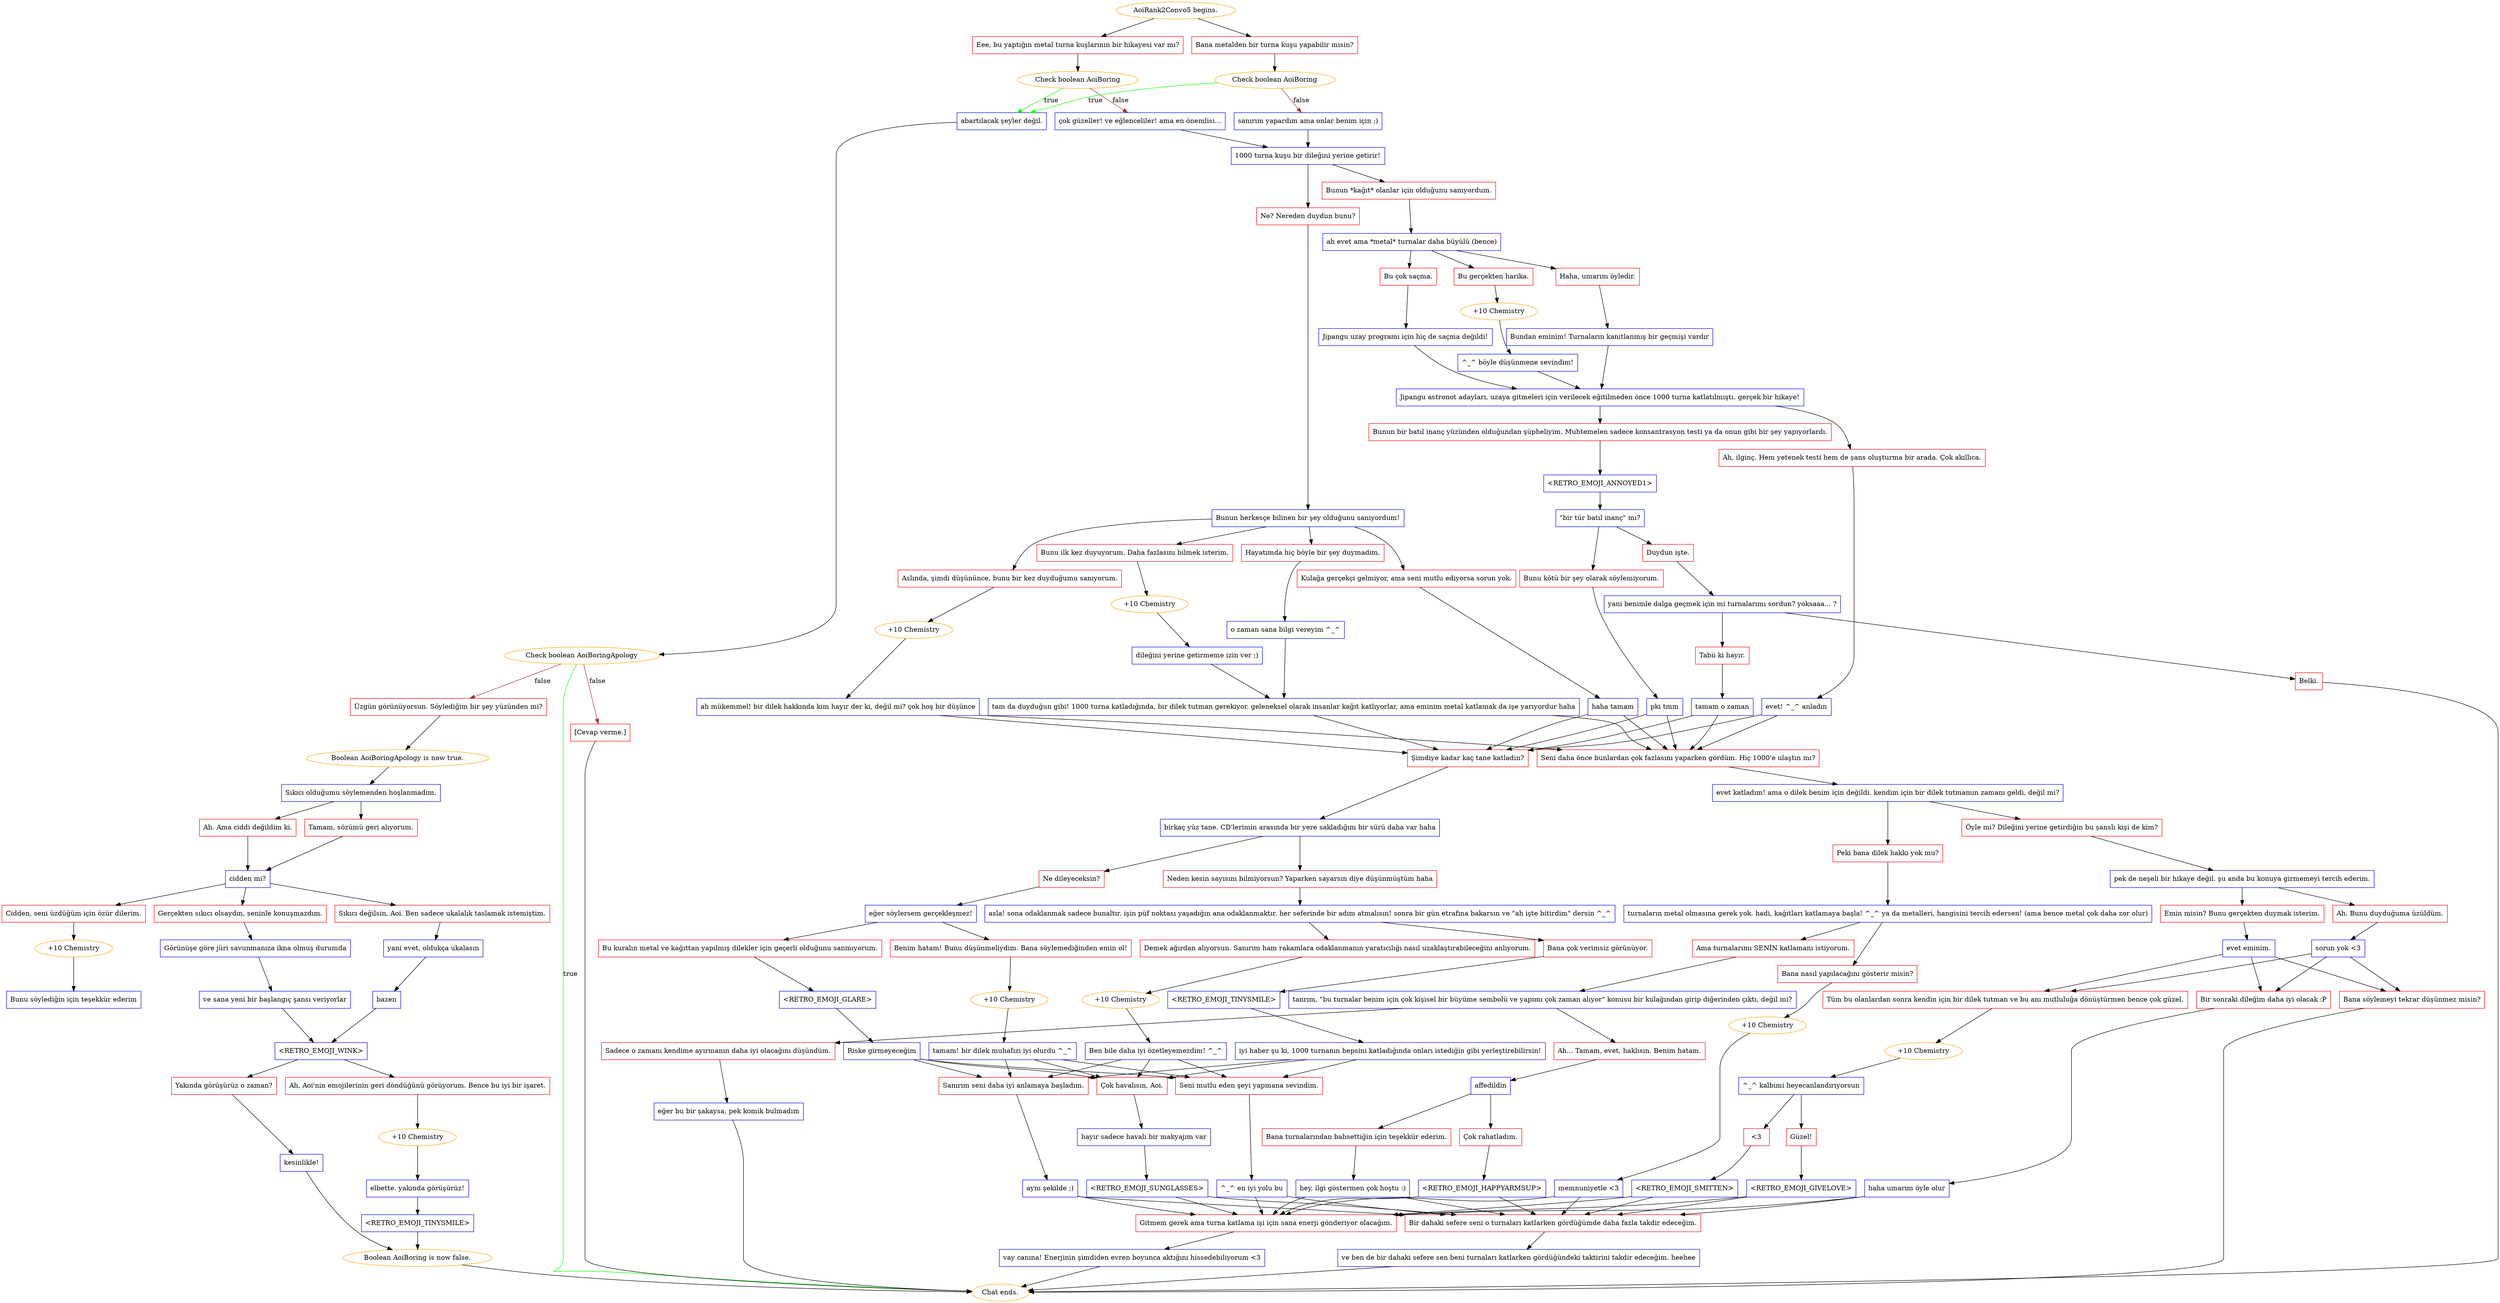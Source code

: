 digraph {
	"AoiRank2Convo5 begins." [color=orange];
		"AoiRank2Convo5 begins." -> j3036561637;
		"AoiRank2Convo5 begins." -> j2108277276;
	j3036561637 [label="Eee, bu yaptığın metal turna kuşlarının bir hikayesi var mı?",shape=box,color=red];
		j3036561637 -> j2372451672;
	j2108277276 [label="Bana metalden bir turna kuşu yapabilir misin?",shape=box,color=red];
		j2108277276 -> j1999737066;
	j2372451672 [label="Check boolean AoiBoring",color=orange];
		j2372451672 -> j222466256 [label=true,color=green];
		j2372451672 -> j478466926 [label=false,color=brown];
	j1999737066 [label="Check boolean AoiBoring",color=orange];
		j1999737066 -> j222466256 [label=true,color=green];
		j1999737066 -> j867325757 [label=false,color=brown];
	j222466256 [label="abartılacak şeyler değil.",shape=box,color=blue];
		j222466256 -> j1233631701;
	j478466926 [label="çok güzeller! ve eğlenceliler! ama en önemlisi...",shape=box,color=blue];
		j478466926 -> j3683738162;
	j867325757 [label="sanırım yapardım ama onlar benim için ;)",shape=box,color=blue];
		j867325757 -> j3683738162;
	j1233631701 [label="Check boolean AoiBoringApology",color=orange];
		j1233631701 -> "Chat ends." [label=true,color=green];
		j1233631701 -> j48375274 [label=false,color=brown];
		j1233631701 -> j2482094916 [label=false,color=brown];
	j3683738162 [label="1000 turna kuşu bir dileğini yerine getirir!",shape=box,color=blue];
		j3683738162 -> j2505376724;
		j3683738162 -> j3306848613;
	"Chat ends." [color=orange];
	j48375274 [label="Üzgün görünüyorsun. Söylediğim bir şey yüzünden mi?",shape=box,color=red];
		j48375274 -> j3051206169;
	j2482094916 [label="[Cevap verme.]",shape=box,color=red];
		j2482094916 -> "Chat ends.";
	j2505376724 [label="Bunun *kağıt* olanlar için olduğunu sanıyordum.",shape=box,color=red];
		j2505376724 -> j2166760879;
	j3306848613 [label="Ne? Nereden duydun bunu?",shape=box,color=red];
		j3306848613 -> j177177616;
	j3051206169 [label="Boolean AoiBoringApology is now true.",color=orange];
		j3051206169 -> j1324092820;
	j2166760879 [label="ah evet ama *metal* turnalar daha büyülü (bence)",shape=box,color=blue];
		j2166760879 -> j389362463;
		j2166760879 -> j862707499;
		j2166760879 -> j3886811716;
	j177177616 [label="Bunun herkesçe bilinen bir şey olduğunu sanıyordum!",shape=box,color=blue];
		j177177616 -> j1478812419;
		j177177616 -> j3790545962;
		j177177616 -> j2792301269;
		j177177616 -> j901123805;
	j1324092820 [label="Sıkıcı olduğumu söylemenden hoşlanmadım.",shape=box,color=blue];
		j1324092820 -> j1395470480;
		j1324092820 -> j553417486;
	j389362463 [label="Haha, umarım öyledir.",shape=box,color=red];
		j389362463 -> j2024948982;
	j862707499 [label="Bu gerçekten harika.",shape=box,color=red];
		j862707499 -> j1377691507;
	j3886811716 [label="Bu çok saçma.",shape=box,color=red];
		j3886811716 -> j2354286358;
	j1478812419 [label="Hayatımda hiç böyle bir şey duymadım.",shape=box,color=red];
		j1478812419 -> j2029805906;
	j3790545962 [label="Bunu ilk kez duyuyorum. Daha fazlasını bilmek isterim.",shape=box,color=red];
		j3790545962 -> j842070410;
	j2792301269 [label="Aslında, şimdi düşününce, bunu bir kez duyduğumu sanıyorum.",shape=box,color=red];
		j2792301269 -> j1418812678;
	j901123805 [label="Kulağa gerçekçi gelmiyor, ama seni mutlu ediyorsa sorun yok.",shape=box,color=red];
		j901123805 -> j2506094827;
	j1395470480 [label="Ah. Ama ciddi değildim ki.",shape=box,color=red];
		j1395470480 -> j602493213;
	j553417486 [label="Tamam, sözümü geri alıyorum.",shape=box,color=red];
		j553417486 -> j602493213;
	j2024948982 [label="Bundan eminim! Turnaların kanıtlanmış bir geçmişi vardır",shape=box,color=blue];
		j2024948982 -> j771981069;
	j1377691507 [label="+10 Chemistry",color=orange];
		j1377691507 -> j1117910422;
	j2354286358 [label="Jipangu uzay programı için hiç de saçma değildi!",shape=box,color=blue];
		j2354286358 -> j771981069;
	j2029805906 [label="o zaman sana bilgi vereyim ^_^",shape=box,color=blue];
		j2029805906 -> j56646870;
	j842070410 [label="+10 Chemistry",color=orange];
		j842070410 -> j2375225528;
	j1418812678 [label="+10 Chemistry",color=orange];
		j1418812678 -> j844438557;
	j2506094827 [label="haha tamam",shape=box,color=blue];
		j2506094827 -> j3965218059;
		j2506094827 -> j1793519684;
	j602493213 [label="cidden mi?",shape=box,color=blue];
		j602493213 -> j1262857027;
		j602493213 -> j96125221;
		j602493213 -> j690854059;
	j771981069 [label="Jipangu astronot adayları, uzaya gitmeleri için verilecek eğitilmeden önce 1000 turna katlatılmıştı. gerçek bir hikaye!",shape=box,color=blue];
		j771981069 -> j1155432620;
		j771981069 -> j218467917;
	j1117910422 [label="^_^ böyle düşünmene sevindim!",shape=box,color=blue];
		j1117910422 -> j771981069;
	j56646870 [label="tam da duyduğun gibi! 1000 turna katladığında, bir dilek tutman gerekiyor. geleneksel olarak insanlar kağıt katlıyorlar, ama eminim metal katlamak da işe yarıyordur haha",shape=box,color=blue];
		j56646870 -> j3965218059;
		j56646870 -> j1793519684;
	j2375225528 [label="dileğini yerine getirmeme izin ver ;)",shape=box,color=blue];
		j2375225528 -> j56646870;
	j844438557 [label="ah mükemmel! bir dilek hakkında kim hayır der ki, değil mi? çok hoş bir düşünce",shape=box,color=blue];
		j844438557 -> j3965218059;
		j844438557 -> j1793519684;
	j3965218059 [label="Şimdiye kadar kaç tane katladın?",shape=box,color=red];
		j3965218059 -> j2245162782;
	j1793519684 [label="Seni daha önce bunlardan çok fazlasını yaparken gördüm. Hiç 1000'e ulaştın mı?",shape=box,color=red];
		j1793519684 -> j1562834054;
	j1262857027 [label="Cidden, seni üzdüğüm için özür dilerim.",shape=box,color=red];
		j1262857027 -> j403358574;
	j96125221 [label="Sıkıcı değilsin, Aoi. Ben sadece ukalalık taslamak istemiştim.",shape=box,color=red];
		j96125221 -> j1771675560;
	j690854059 [label="Gerçekten sıkıcı olsaydın, seninle konuşmazdım.",shape=box,color=red];
		j690854059 -> j1328487306;
	j1155432620 [label="Bunun bir batıl inanç yüzünden olduğundan şüpheliyim. Muhtemelen sadece konsantrasyon testi ya da onun gibi bir şey yapıyorlardı.",shape=box,color=red];
		j1155432620 -> j2114126585;
	j218467917 [label="Ah, ilginç. Hem yetenek testi hem de şans oluşturma bir arada. Çok akıllıca.",shape=box,color=red];
		j218467917 -> j2199251999;
	j2245162782 [label="birkaç yüz tane. CD'lerimin arasında bir yere sakladığım bir sürü daha var haha",shape=box,color=blue];
		j2245162782 -> j3583022438;
		j2245162782 -> j2383161213;
	j1562834054 [label="evet katladım! ama o dilek benim için değildi. kendim için bir dilek tutmamın zamanı geldi, değil mi?",shape=box,color=blue];
		j1562834054 -> j3164983674;
		j1562834054 -> j1743137194;
	j403358574 [label="+10 Chemistry",color=orange];
		j403358574 -> j3100057977;
	j1771675560 [label="yani evet, oldukça ukalasın",shape=box,color=blue];
		j1771675560 -> j308119553;
	j1328487306 [label="Görünüşe göre jüri savunmanıza ikna olmuş durumda",shape=box,color=blue];
		j1328487306 -> j1876923677;
	j2114126585 [label="<RETRO_EMOJI_ANNOYED1>",shape=box,color=blue];
		j2114126585 -> j1225111664;
	j2199251999 [label="evet! ^_^ anladın",shape=box,color=blue];
		j2199251999 -> j3965218059;
		j2199251999 -> j1793519684;
	j3583022438 [label="Neden kesin sayısını bilmiyorsun? Yaparken sayarsın diye düşünmüştüm haha",shape=box,color=red];
		j3583022438 -> j4258148454;
	j2383161213 [label="Ne dileyeceksin?",shape=box,color=red];
		j2383161213 -> j1782407362;
	j3164983674 [label="Öyle mi? Dileğini yerine getirdiğin bu şanslı kişi de kim?",shape=box,color=red];
		j3164983674 -> j330218873;
	j1743137194 [label="Peki bana dilek hakkı yok mu?",shape=box,color=red];
		j1743137194 -> j1680119154;
	j3100057977 [label="Bunu söylediğin için teşekkür ederim",shape=box,color=blue];
	j308119553 [label="bazen",shape=box,color=blue];
		j308119553 -> j2452464820;
	j1876923677 [label="ve sana yeni bir başlangıç şansı veriyorlar",shape=box,color=blue];
		j1876923677 -> j2452464820;
	j1225111664 [label="\"bir tür batıl inanç\" mı?",shape=box,color=blue];
		j1225111664 -> j1260123778;
		j1225111664 -> j160604943;
	j4258148454 [label="asla! sona odaklanmak sadece bunaltır. işin püf noktası yaşadığın ana odaklanmaktır. her seferinde bir adım atmalısın! sonra bir gün etrafına bakarsın ve \"ah işte bitirdim\" dersin ^_^",shape=box,color=blue];
		j4258148454 -> j3249815510;
		j4258148454 -> j808953594;
	j1782407362 [label="eğer söylersem gerçekleşmez!",shape=box,color=blue];
		j1782407362 -> j3259891442;
		j1782407362 -> j3315783239;
	j330218873 [label="pek de neşeli bir hikaye değil. şu anda bu konuya girmemeyi tercih ederim.",shape=box,color=blue];
		j330218873 -> j1754924141;
		j330218873 -> j3422094036;
	j1680119154 [label="turnaların metal olmasına gerek yok. hadi, kağıtları katlamaya başla! ^_^ ya da metalleri, hangisini tercih edersen! (ama bence metal çok daha zor olur)",shape=box,color=blue];
		j1680119154 -> j932715895;
		j1680119154 -> j1712449826;
	j2452464820 [label="<RETRO_EMOJI_WINK>",shape=box,color=blue];
		j2452464820 -> j1009603135;
		j2452464820 -> j2393634203;
	j1260123778 [label="Duydun işte.",shape=box,color=red];
		j1260123778 -> j2251596266;
	j160604943 [label="Bunu kötü bir şey olarak söylemiyorum.",shape=box,color=red];
		j160604943 -> j2046960881;
	j3249815510 [label="Demek ağırdan alıyorsun. Sanırım ham rakamlara odaklanmanın yaratıcılığı nasıl uzaklaştırabileceğini anlıyorum.",shape=box,color=red];
		j3249815510 -> j965478354;
	j808953594 [label="Bana çok verimsiz görünüyor.",shape=box,color=red];
		j808953594 -> j783872212;
	j3259891442 [label="Benim hatam! Bunu düşünmeliydim. Bana söylemediğinden emin ol!",shape=box,color=red];
		j3259891442 -> j1053617822;
	j3315783239 [label="Bu kuralın metal ve kağıttan yapılmış dilekler için geçerli olduğunu sanmıyorum.",shape=box,color=red];
		j3315783239 -> j2766544325;
	j1754924141 [label="Ah. Bunu duyduğuma üzüldüm.",shape=box,color=red];
		j1754924141 -> j3653576019;
	j3422094036 [label="Emin misin? Bunu gerçekten duymak isterim.",shape=box,color=red];
		j3422094036 -> j2168796444;
	j932715895 [label="Bana nasıl yapılacağını gösterir misin?",shape=box,color=red];
		j932715895 -> j1756082504;
	j1712449826 [label="Ama turnalarımı SENİN katlamanı istiyorum.",shape=box,color=red];
		j1712449826 -> j3066800985;
	j1009603135 [label="Yakında görüşürüz o zaman?",shape=box,color=red];
		j1009603135 -> j2912027951;
	j2393634203 [label="Ah, Aoi'nin emojilerinin geri döndüğünü görüyorum. Bence bu iyi bir işaret.",shape=box,color=red];
		j2393634203 -> j1173977084;
	j2251596266 [label="yani benimle dalga geçmek için mi turnalarımı sordun? yoksaaa... ?",shape=box,color=blue];
		j2251596266 -> j2253552171;
		j2251596266 -> j452425669;
	j2046960881 [label="pki tmm",shape=box,color=blue];
		j2046960881 -> j3965218059;
		j2046960881 -> j1793519684;
	j965478354 [label="+10 Chemistry",color=orange];
		j965478354 -> j2035176845;
	j783872212 [label="<RETRO_EMOJI_TINYSMILE>",shape=box,color=blue];
		j783872212 -> j1352580405;
	j1053617822 [label="+10 Chemistry",color=orange];
		j1053617822 -> j3555843982;
	j2766544325 [label="<RETRO_EMOJI_GLARE>",shape=box,color=blue];
		j2766544325 -> j1526098245;
	j3653576019 [label="sorun yok <3",shape=box,color=blue];
		j3653576019 -> j2140975456;
		j3653576019 -> j4195061575;
		j3653576019 -> j3284395248;
	j2168796444 [label="evet eminim.",shape=box,color=blue];
		j2168796444 -> j2140975456;
		j2168796444 -> j4195061575;
		j2168796444 -> j3284395248;
	j1756082504 [label="+10 Chemistry",color=orange];
		j1756082504 -> j890585167;
	j3066800985 [label="tanrım, \"bu turnalar benim için çok kişisel bir büyüme sembolü ve yapımı çok zaman alıyor\" konusu bir kulağından girip diğerinden çıktı, değil mi?",shape=box,color=blue];
		j3066800985 -> j3366405716;
		j3066800985 -> j4232252496;
	j2912027951 [label="kesinlikle!",shape=box,color=blue];
		j2912027951 -> j2581611291;
	j1173977084 [label="+10 Chemistry",color=orange];
		j1173977084 -> j3342472452;
	j2253552171 [label="Belki.",shape=box,color=red];
		j2253552171 -> "Chat ends.";
	j452425669 [label="Tabii ki hayır.",shape=box,color=red];
		j452425669 -> j1307107046;
	j2035176845 [label="Ben bile daha iyi özetleyemezdim! ^_^",shape=box,color=blue];
		j2035176845 -> j2941764613;
		j2035176845 -> j981069181;
		j2035176845 -> j2044527183;
	j1352580405 [label="iyi haber şu ki, 1000 turnanın hepsini katladığında onları istediğin gibi yerleştirebilirsin!",shape=box,color=blue];
		j1352580405 -> j2941764613;
		j1352580405 -> j981069181;
		j1352580405 -> j2044527183;
	j3555843982 [label="tamam! bir dilek muhafızı iyi olurdu ^_^",shape=box,color=blue];
		j3555843982 -> j2941764613;
		j3555843982 -> j981069181;
		j3555843982 -> j2044527183;
	j1526098245 [label="Riske girmeyeceğim",shape=box,color=blue];
		j1526098245 -> j2941764613;
		j1526098245 -> j981069181;
		j1526098245 -> j2044527183;
	j2140975456 [label="Bir sonraki dileğim daha iyi olacak :P",shape=box,color=red];
		j2140975456 -> j255754036;
	j4195061575 [label="Tüm bu olanlardan sonra kendin için bir dilek tutman ve bu anı mutluluğa dönüştürmen bence çok güzel.",shape=box,color=red];
		j4195061575 -> j921557458;
	j3284395248 [label="Bana söylemeyi tekrar düşünmez misin?",shape=box,color=red];
		j3284395248 -> "Chat ends.";
	j890585167 [label="memnuniyetle <3",shape=box,color=blue];
		j890585167 -> j883945259;
		j890585167 -> j3532903022;
	j3366405716 [label="Sadece o zamanı kendime ayırmanın daha iyi olacağını düşündüm.",shape=box,color=red];
		j3366405716 -> j3002009210;
	j4232252496 [label="Ah... Tamam, evet, haklısın. Benim hatam.",shape=box,color=red];
		j4232252496 -> j1476967137;
	j2581611291 [label="Boolean AoiBoring is now false.",color=orange];
		j2581611291 -> "Chat ends.";
	j3342472452 [label="elbette. yakında görüşürüz!",shape=box,color=blue];
		j3342472452 -> j153386734;
	j1307107046 [label="tamam o zaman",shape=box,color=blue];
		j1307107046 -> j3965218059;
		j1307107046 -> j1793519684;
	j2941764613 [label="Sanırım seni daha iyi anlamaya başladım.",shape=box,color=red];
		j2941764613 -> j4150145653;
	j981069181 [label="Çok havalısın, Aoi.",shape=box,color=red];
		j981069181 -> j3328581614;
	j2044527183 [label="Seni mutlu eden şeyi yapmana sevindim.",shape=box,color=red];
		j2044527183 -> j2817955865;
	j255754036 [label="haha umarım öyle olur",shape=box,color=blue];
		j255754036 -> j883945259;
		j255754036 -> j3532903022;
	j921557458 [label="+10 Chemistry",color=orange];
		j921557458 -> j1190862488;
	j883945259 [label="Bir dahaki sefere seni o turnaları katlarken gördüğümde daha fazla takdir edeceğim.",shape=box,color=red];
		j883945259 -> j535883077;
	j3532903022 [label="Gitmem gerek ama turna katlama işi için sana enerji gönderiyor olacağım.",shape=box,color=red];
		j3532903022 -> j2619275177;
	j3002009210 [label="eğer bu bir şakaysa, pek komik bulmadım",shape=box,color=blue];
		j3002009210 -> "Chat ends.";
	j1476967137 [label="affedildin",shape=box,color=blue];
		j1476967137 -> j2136319573;
		j1476967137 -> j214747522;
	j153386734 [label="<RETRO_EMOJI_TINYSMILE>",shape=box,color=blue];
		j153386734 -> j2581611291;
	j4150145653 [label="aynı şekilde ;)",shape=box,color=blue];
		j4150145653 -> j883945259;
		j4150145653 -> j3532903022;
	j3328581614 [label="hayır sadece havalı bir makyajım var",shape=box,color=blue];
		j3328581614 -> j184961436;
	j2817955865 [label="^_^ en iyi yolu bu",shape=box,color=blue];
		j2817955865 -> j883945259;
		j2817955865 -> j3532903022;
	j1190862488 [label="^_^ kalbimi heyecanlandırıyorsun",shape=box,color=blue];
		j1190862488 -> j1088560292;
		j1190862488 -> j2199581515;
	j535883077 [label="ve ben de bir dahaki sefere sen beni turnaları katlarken gördüğündeki taktirini takdir edeceğim. heehee",shape=box,color=blue];
		j535883077 -> "Chat ends.";
	j2619275177 [label="vay canına! Enerjinin şimdiden evren boyunca aktığını hissedebiliyorum <3",shape=box,color=blue];
		j2619275177 -> "Chat ends.";
	j2136319573 [label="Bana turnalarından bahsettiğin için teşekkür ederim.",shape=box,color=red];
		j2136319573 -> j1363378811;
	j214747522 [label="Çok rahatladım.",shape=box,color=red];
		j214747522 -> j2333387811;
	j184961436 [label="<RETRO_EMOJI_SUNGLASSES>",shape=box,color=blue];
		j184961436 -> j883945259;
		j184961436 -> j3532903022;
	j1088560292 [label="Güzel!",shape=box,color=red];
		j1088560292 -> j1818811614;
	j2199581515 [label="<3",shape=box,color=red];
		j2199581515 -> j2264621764;
	j1363378811 [label="hey, ilgi göstermen çok hoştu :)",shape=box,color=blue];
		j1363378811 -> j883945259;
		j1363378811 -> j3532903022;
	j2333387811 [label="<RETRO_EMOJI_HAPPYARMSUP>",shape=box,color=blue];
		j2333387811 -> j883945259;
		j2333387811 -> j3532903022;
	j1818811614 [label="<RETRO_EMOJI_GIVELOVE>",shape=box,color=blue];
		j1818811614 -> j883945259;
		j1818811614 -> j3532903022;
	j2264621764 [label="<RETRO_EMOJI_SMITTEN>",shape=box,color=blue];
		j2264621764 -> j883945259;
		j2264621764 -> j3532903022;
}
